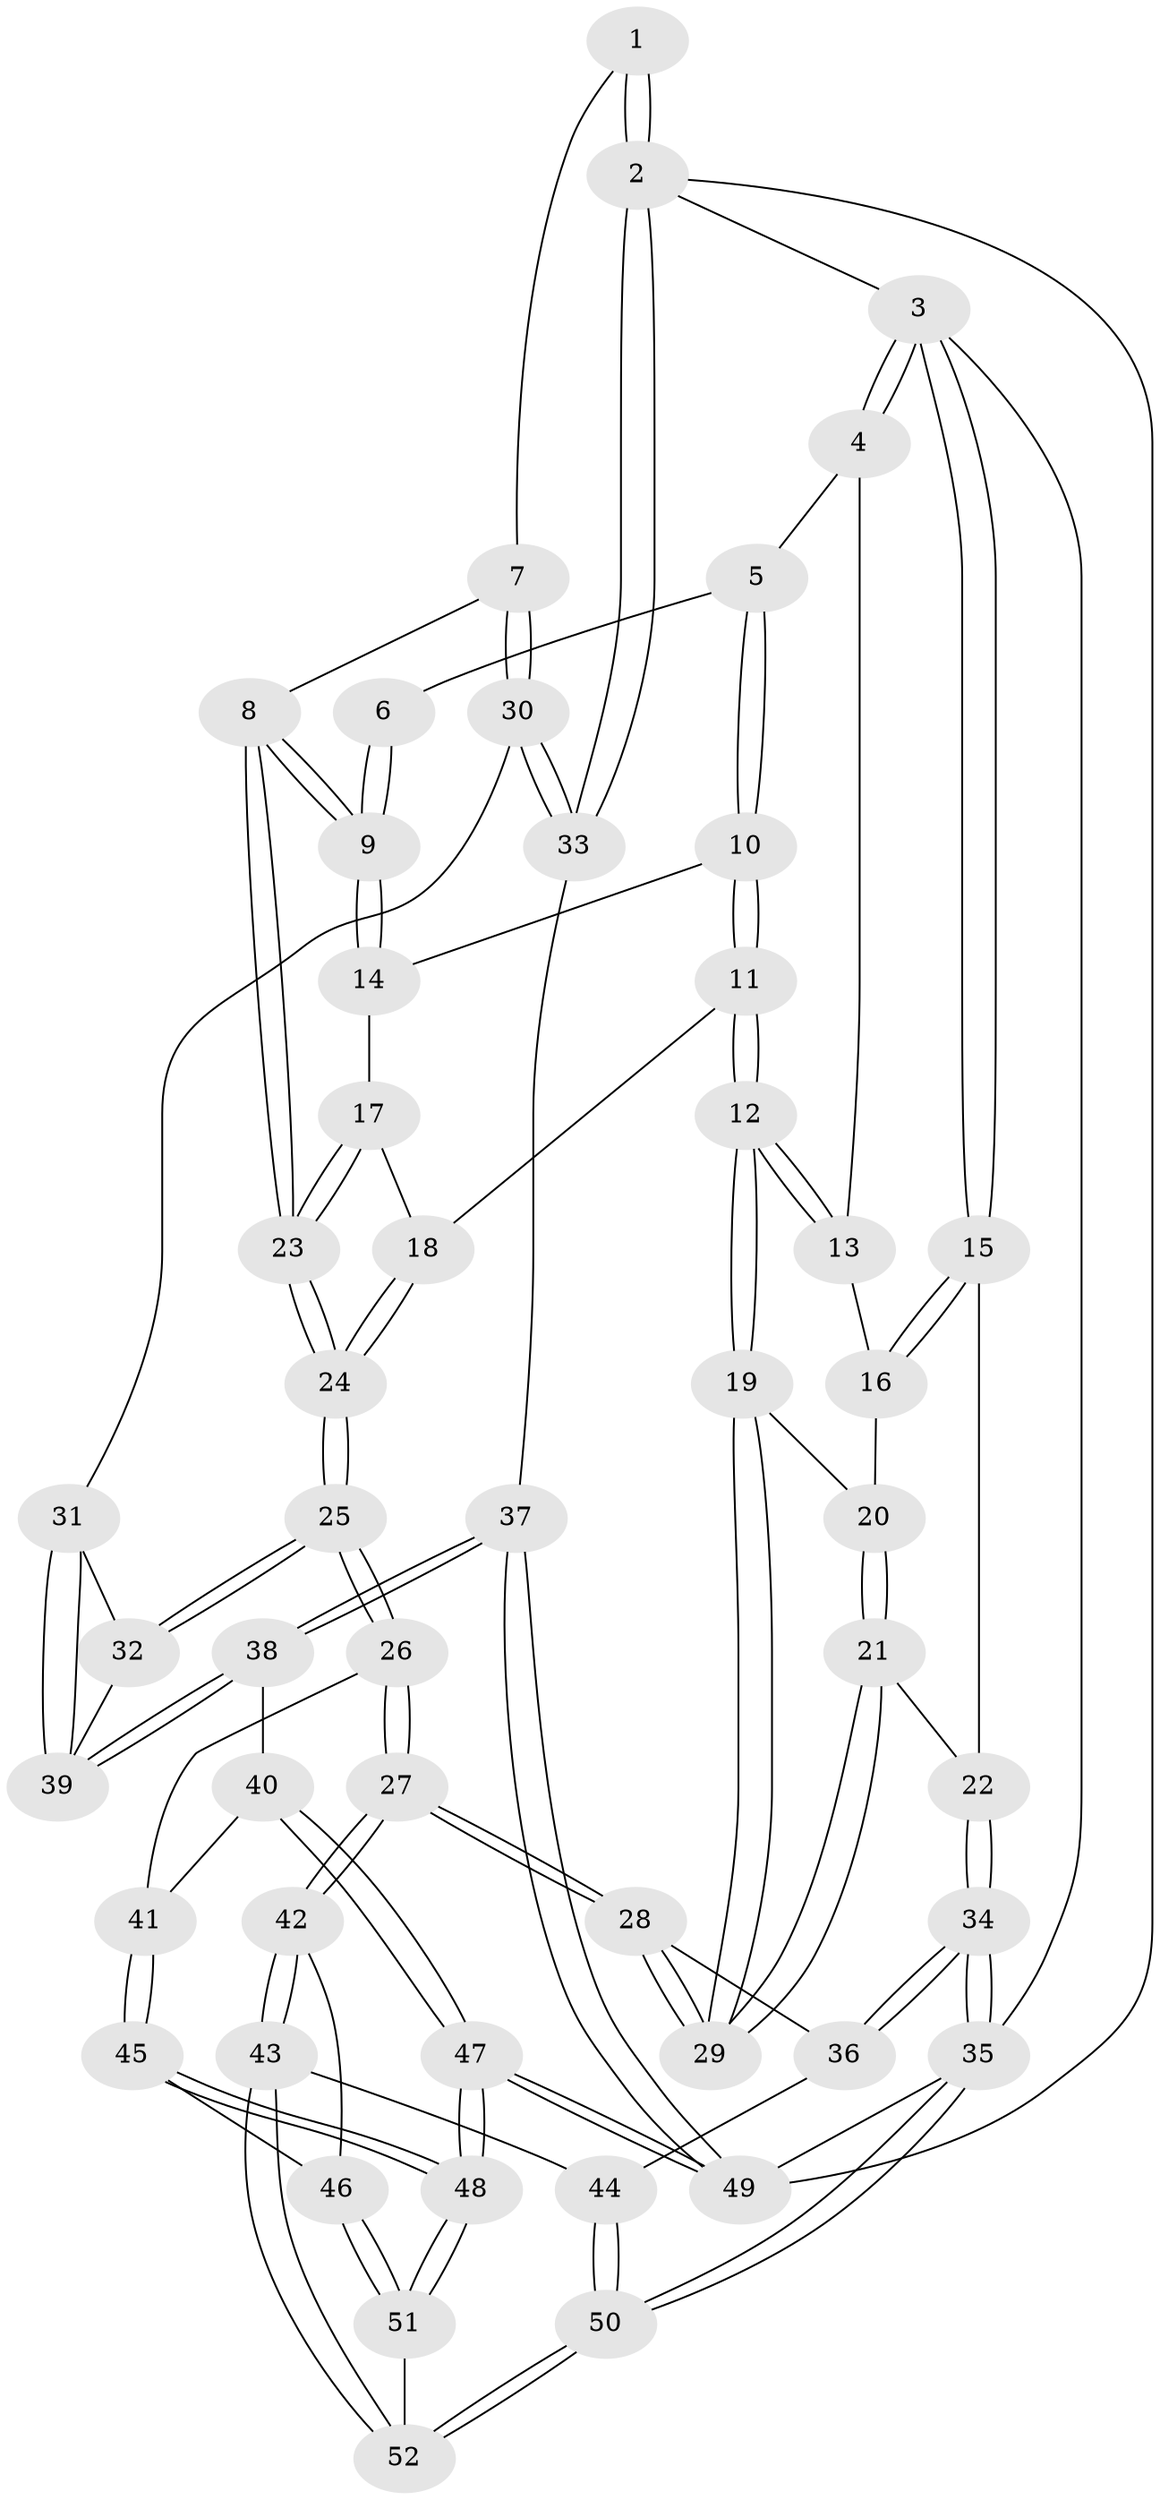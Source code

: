 // coarse degree distribution, {4: 0.1891891891891892, 3: 0.7567567567567568, 2: 0.05405405405405406}
// Generated by graph-tools (version 1.1) at 2025/38/03/04/25 23:38:24]
// undirected, 52 vertices, 127 edges
graph export_dot {
  node [color=gray90,style=filled];
  1 [pos="+0.7462175294910688+0"];
  2 [pos="+1+0"];
  3 [pos="+0+0"];
  4 [pos="+0.3105183426264615+0"];
  5 [pos="+0.46660691418467554+0"];
  6 [pos="+0.6184996661941679+0"];
  7 [pos="+0.9512948848221074+0.2723383609785394"];
  8 [pos="+0.8584538736211688+0.26393771700801966"];
  9 [pos="+0.825316992264007+0.2423747601451289"];
  10 [pos="+0.4725325899615682+0"];
  11 [pos="+0.31595160292631225+0.30588193128863594"];
  12 [pos="+0.30405465056529657+0.30858415978430853"];
  13 [pos="+0.16873086353963535+0.09729605152062136"];
  14 [pos="+0.601168423834078+0.18040429306658995"];
  15 [pos="+0+0.11737550392606698"];
  16 [pos="+0.0012115359960950284+0.16279162753264223"];
  17 [pos="+0.5609224879972596+0.25849305506164727"];
  18 [pos="+0.3744246177469013+0.33407290808314183"];
  19 [pos="+0.2812159617154364+0.32459742896960136"];
  20 [pos="+0.014546948666038837+0.17527661065721512"];
  21 [pos="+0.1385783361465962+0.4118477415801404"];
  22 [pos="+0+0.3197068113459081"];
  23 [pos="+0.6315549724265722+0.4309956969105696"];
  24 [pos="+0.5623322907333862+0.554342727857113"];
  25 [pos="+0.5682537796738275+0.6455126656318014"];
  26 [pos="+0.5662077130458578+0.6487982357740689"];
  27 [pos="+0.48391448327406256+0.7383649748378655"];
  28 [pos="+0.1664650509858639+0.6559708189069737"];
  29 [pos="+0.1851756695058328+0.43567038392207164"];
  30 [pos="+1+0.32285211827836213"];
  31 [pos="+1+0.3658209432944501"];
  32 [pos="+0.676897156450524+0.6315439616467636"];
  33 [pos="+1+0.31734626192196136"];
  34 [pos="+0+0.7482365539753386"];
  35 [pos="+0+1"];
  36 [pos="+0.13703907650051556+0.6726426224843155"];
  37 [pos="+1+0.7741622532080479"];
  38 [pos="+0.9139307056346739+0.7624941298006133"];
  39 [pos="+0.8900476618145461+0.7146059858903824"];
  40 [pos="+0.8813381177733756+0.8346634880176874"];
  41 [pos="+0.8176539759852618+0.8461425586340751"];
  42 [pos="+0.4849972582429287+0.7506947095762717"];
  43 [pos="+0.442161183701654+0.9015164960752547"];
  44 [pos="+0.18372516369791447+0.9181882455168409"];
  45 [pos="+0.7493316317220498+0.9247137790531712"];
  46 [pos="+0.6354964867765786+0.8842356132915663"];
  47 [pos="+1+1"];
  48 [pos="+0.9230169766642905+1"];
  49 [pos="+1+1"];
  50 [pos="+0.12140453639361277+1"];
  51 [pos="+0.698063932609951+1"];
  52 [pos="+0.3941846723650078+1"];
  1 -- 2;
  1 -- 2;
  1 -- 7;
  2 -- 3;
  2 -- 33;
  2 -- 33;
  2 -- 49;
  3 -- 4;
  3 -- 4;
  3 -- 15;
  3 -- 15;
  3 -- 35;
  4 -- 5;
  4 -- 13;
  5 -- 6;
  5 -- 10;
  5 -- 10;
  6 -- 9;
  6 -- 9;
  7 -- 8;
  7 -- 30;
  7 -- 30;
  8 -- 9;
  8 -- 9;
  8 -- 23;
  8 -- 23;
  9 -- 14;
  9 -- 14;
  10 -- 11;
  10 -- 11;
  10 -- 14;
  11 -- 12;
  11 -- 12;
  11 -- 18;
  12 -- 13;
  12 -- 13;
  12 -- 19;
  12 -- 19;
  13 -- 16;
  14 -- 17;
  15 -- 16;
  15 -- 16;
  15 -- 22;
  16 -- 20;
  17 -- 18;
  17 -- 23;
  17 -- 23;
  18 -- 24;
  18 -- 24;
  19 -- 20;
  19 -- 29;
  19 -- 29;
  20 -- 21;
  20 -- 21;
  21 -- 22;
  21 -- 29;
  21 -- 29;
  22 -- 34;
  22 -- 34;
  23 -- 24;
  23 -- 24;
  24 -- 25;
  24 -- 25;
  25 -- 26;
  25 -- 26;
  25 -- 32;
  25 -- 32;
  26 -- 27;
  26 -- 27;
  26 -- 41;
  27 -- 28;
  27 -- 28;
  27 -- 42;
  27 -- 42;
  28 -- 29;
  28 -- 29;
  28 -- 36;
  30 -- 31;
  30 -- 33;
  30 -- 33;
  31 -- 32;
  31 -- 39;
  31 -- 39;
  32 -- 39;
  33 -- 37;
  34 -- 35;
  34 -- 35;
  34 -- 36;
  34 -- 36;
  35 -- 50;
  35 -- 50;
  35 -- 49;
  36 -- 44;
  37 -- 38;
  37 -- 38;
  37 -- 49;
  37 -- 49;
  38 -- 39;
  38 -- 39;
  38 -- 40;
  40 -- 41;
  40 -- 47;
  40 -- 47;
  41 -- 45;
  41 -- 45;
  42 -- 43;
  42 -- 43;
  42 -- 46;
  43 -- 44;
  43 -- 52;
  43 -- 52;
  44 -- 50;
  44 -- 50;
  45 -- 46;
  45 -- 48;
  45 -- 48;
  46 -- 51;
  46 -- 51;
  47 -- 48;
  47 -- 48;
  47 -- 49;
  47 -- 49;
  48 -- 51;
  48 -- 51;
  50 -- 52;
  50 -- 52;
  51 -- 52;
}
